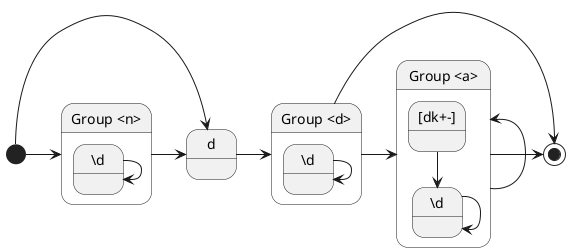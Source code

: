 @startuml
'figure 6: Dice_Pattern regex'
skinparam monochrome true
skinparam handwritten false
skinparam shadowing false
skinparam classAttributeIconSize 0
hide class circle
hide abstract circle

state "Group <n>" as group_n {
    state "\d" as n_digit
    n_digit --> n_digit
}
state "Group <d>" as group_d {
    state "\d" as d_digit
    d_digit --> d_digit

}
state "Group <a>" as group_a {
    state "[dk+-]" as a_option
    state "\d" as a_digit
    a_option --> a_digit
    a_digit --> a_digit
}

[*] -right-> group_n
group_n -right-> d
[*] -right-> d

d -right-> group_d

group_d -right-> [*]
group_d -right-> group_a

group_a -left-> group_a
group_a -right-> [*]

@enduml
